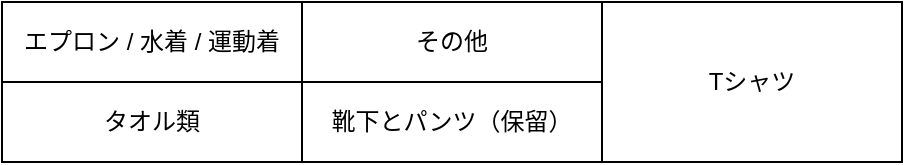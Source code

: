 <mxfile>
    <diagram id="Fp4bjDZVJBHX6hMUBXPi" name="ページ1">
        <mxGraphModel dx="-370" dy="781" grid="1" gridSize="10" guides="1" tooltips="1" connect="1" arrows="1" fold="1" page="1" pageScale="1" pageWidth="827" pageHeight="1169" math="0" shadow="0">
            <root>
                <mxCell id="0"/>
                <mxCell id="1" parent="0"/>
                <mxCell id="8" value="" style="shape=table;startSize=0;container=1;collapsible=0;childLayout=tableLayout;" vertex="1" parent="1">
                    <mxGeometry x="1160" y="480" width="300" height="80" as="geometry"/>
                </mxCell>
                <mxCell id="9" value="" style="shape=partialRectangle;collapsible=0;dropTarget=0;pointerEvents=0;fillColor=none;top=0;left=0;bottom=0;right=0;points=[[0,0.5],[1,0.5]];portConstraint=eastwest;" vertex="1" parent="8">
                    <mxGeometry width="300" height="40" as="geometry"/>
                </mxCell>
                <mxCell id="10" value="エプロン / 水着 / 運動着" style="shape=partialRectangle;html=1;whiteSpace=wrap;connectable=0;overflow=hidden;fillColor=none;top=0;left=0;bottom=0;right=0;pointerEvents=1;" vertex="1" parent="9">
                    <mxGeometry width="150" height="40" as="geometry"/>
                </mxCell>
                <mxCell id="11" value="その他" style="shape=partialRectangle;html=1;whiteSpace=wrap;connectable=0;overflow=hidden;fillColor=none;top=0;left=0;bottom=0;right=0;pointerEvents=1;" vertex="1" parent="9">
                    <mxGeometry x="150" width="150" height="40" as="geometry"/>
                </mxCell>
                <mxCell id="13" value="" style="shape=partialRectangle;collapsible=0;dropTarget=0;pointerEvents=0;fillColor=none;top=0;left=0;bottom=0;right=0;points=[[0,0.5],[1,0.5]];portConstraint=eastwest;" vertex="1" parent="8">
                    <mxGeometry y="40" width="300" height="40" as="geometry"/>
                </mxCell>
                <mxCell id="14" value="タオル類" style="shape=partialRectangle;html=1;whiteSpace=wrap;connectable=0;overflow=hidden;fillColor=none;top=0;left=0;bottom=0;right=0;pointerEvents=1;" vertex="1" parent="13">
                    <mxGeometry width="150" height="40" as="geometry"/>
                </mxCell>
                <mxCell id="15" value="靴下とパンツ（保留）" style="shape=partialRectangle;html=1;whiteSpace=wrap;connectable=0;overflow=hidden;fillColor=none;top=0;left=0;bottom=0;right=0;pointerEvents=1;" vertex="1" parent="13">
                    <mxGeometry x="150" width="150" height="40" as="geometry"/>
                </mxCell>
                <mxCell id="17" value="Tシャツ" style="rounded=0;whiteSpace=wrap;html=1;" vertex="1" parent="1">
                    <mxGeometry x="1460" y="480" width="150" height="80" as="geometry"/>
                </mxCell>
            </root>
        </mxGraphModel>
    </diagram>
</mxfile>